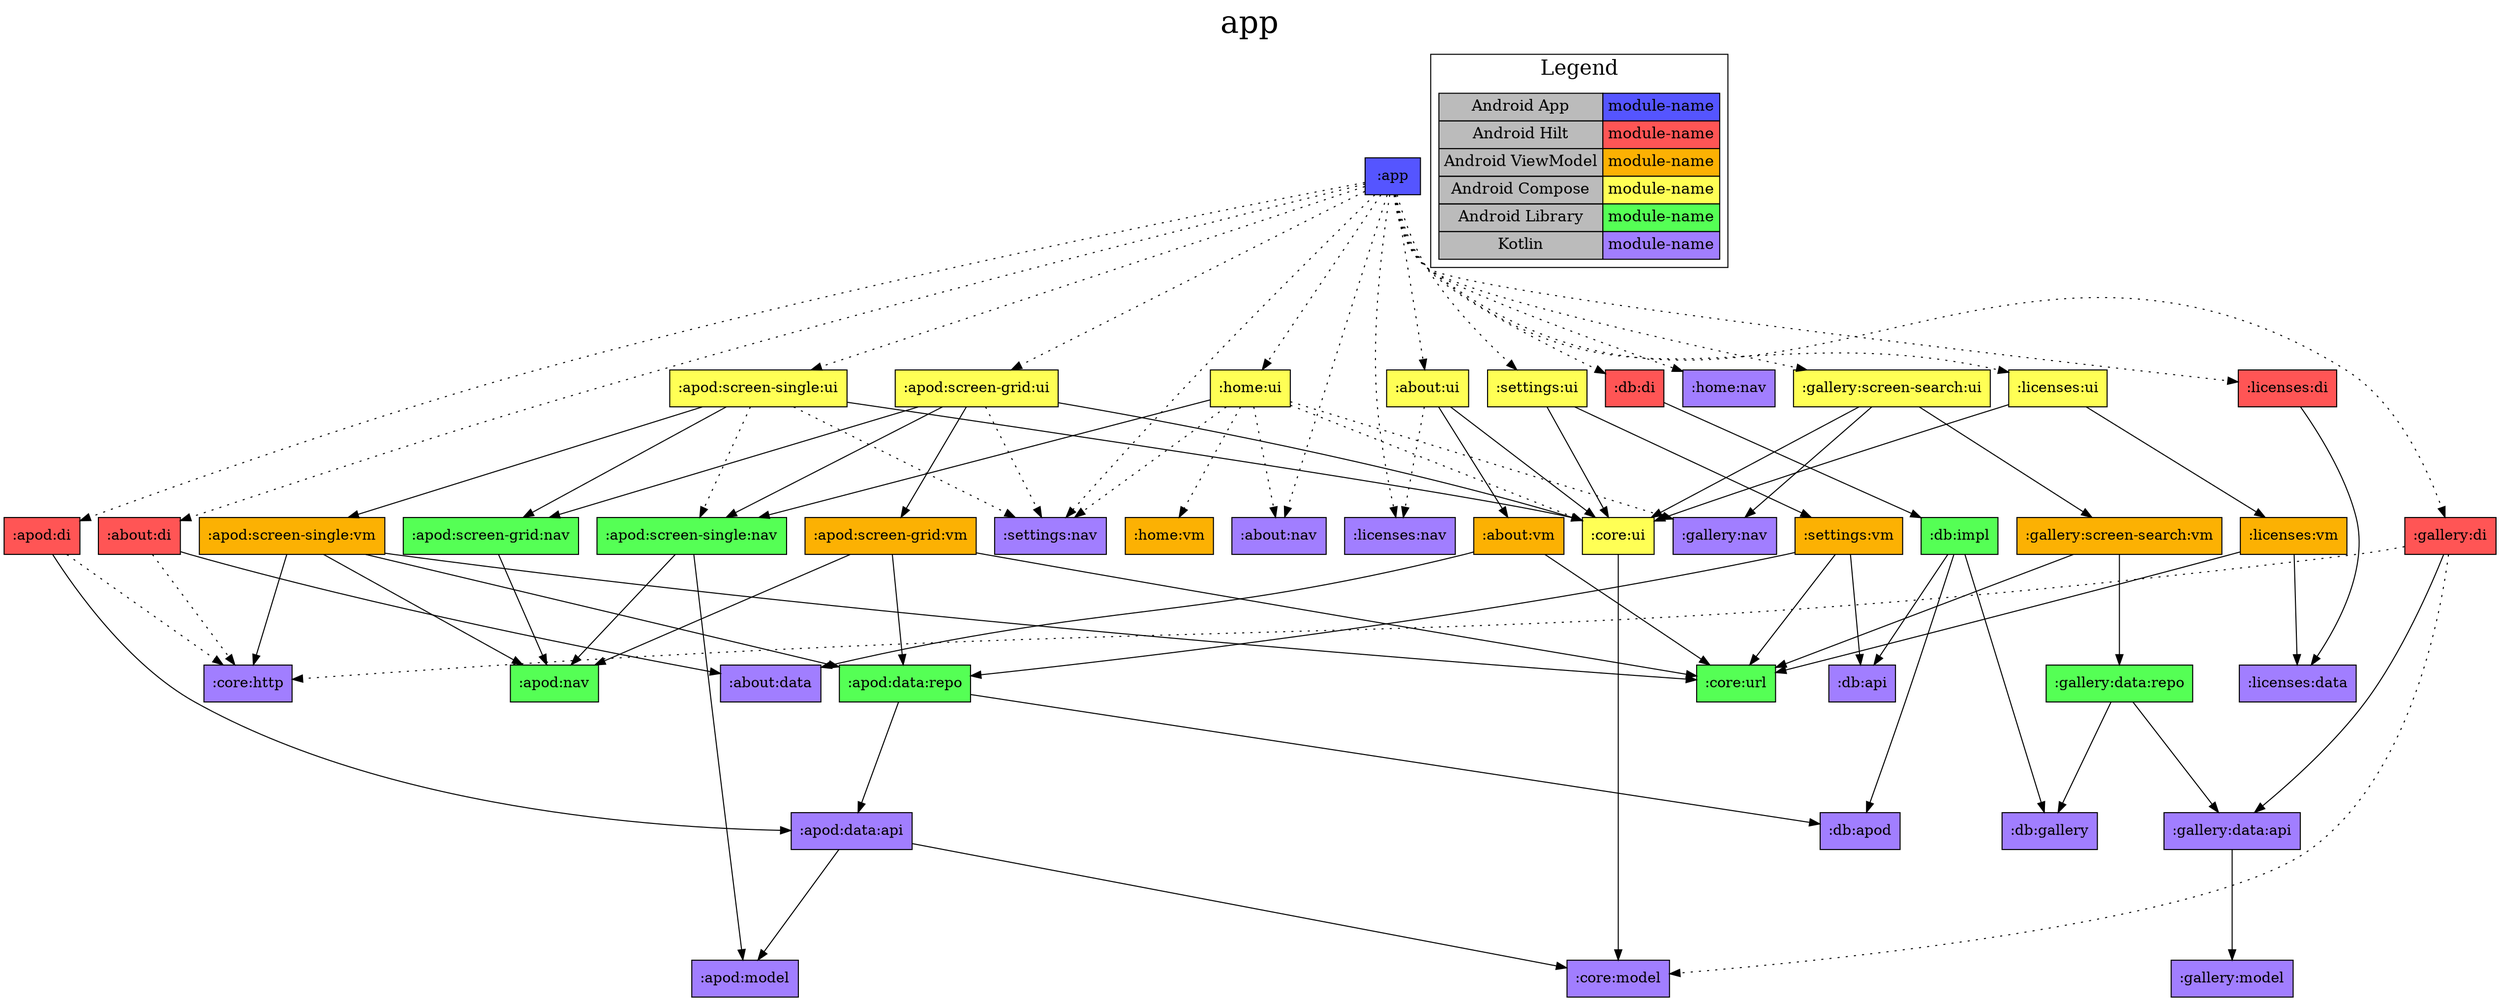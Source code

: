 digraph {
edge ["dir"="forward"]
graph ["dpi"="100","label"="app","labelloc"="t","fontsize"="30","ranksep"="1.5"]
node ["style"="filled"]
":app" ["shape"="box","fillcolor"="#5555FF"]
":about:di" ["fillcolor"="#FF5555","shape"="box"]
":about:data" ["fillcolor"="#A17EFF","shape"="box"]
":core:http" ["fillcolor"="#A17EFF","shape"="box"]
":about:nav" ["fillcolor"="#A17EFF","shape"="box"]
":about:ui" ["fillcolor"="#FFFF55","shape"="box"]
":about:vm" ["fillcolor"="#FCB103","shape"="box"]
":core:url" ["fillcolor"="#55FF55","shape"="box"]
":core:ui" ["fillcolor"="#FFFF55","shape"="box"]
":core:model" ["fillcolor"="#A17EFF","shape"="box"]
":licenses:nav" ["fillcolor"="#A17EFF","shape"="box"]
":apod:di" ["fillcolor"="#FF5555","shape"="box"]
":apod:data:api" ["fillcolor"="#A17EFF","shape"="box"]
":apod:model" ["fillcolor"="#A17EFF","shape"="box"]
":apod:screen-grid:ui" ["fillcolor"="#FFFF55","shape"="box"]
":apod:screen-grid:nav" ["fillcolor"="#55FF55","shape"="box"]
":apod:nav" ["fillcolor"="#55FF55","shape"="box"]
":apod:screen-grid:vm" ["fillcolor"="#FCB103","shape"="box"]
":apod:data:repo" ["fillcolor"="#55FF55","shape"="box"]
":db:apod" ["fillcolor"="#A17EFF","shape"="box"]
":apod:screen-single:nav" ["fillcolor"="#55FF55","shape"="box"]
":settings:nav" ["fillcolor"="#A17EFF","shape"="box"]
":apod:screen-single:ui" ["fillcolor"="#FFFF55","shape"="box"]
":apod:screen-single:vm" ["fillcolor"="#FCB103","shape"="box"]
":db:di" ["fillcolor"="#FF5555","shape"="box"]
":db:impl" ["fillcolor"="#55FF55","shape"="box"]
":db:api" ["fillcolor"="#A17EFF","shape"="box"]
":db:gallery" ["fillcolor"="#A17EFF","shape"="box"]
":gallery:di" ["fillcolor"="#FF5555","shape"="box"]
":gallery:data:api" ["fillcolor"="#A17EFF","shape"="box"]
":gallery:model" ["fillcolor"="#A17EFF","shape"="box"]
":gallery:screen-search:ui" ["fillcolor"="#FFFF55","shape"="box"]
":gallery:nav" ["fillcolor"="#A17EFF","shape"="box"]
":gallery:screen-search:vm" ["fillcolor"="#FCB103","shape"="box"]
":gallery:data:repo" ["fillcolor"="#55FF55","shape"="box"]
":home:nav" ["fillcolor"="#A17EFF","shape"="box"]
":home:ui" ["fillcolor"="#FFFF55","shape"="box"]
":home:vm" ["fillcolor"="#FCB103","shape"="box"]
":licenses:di" ["fillcolor"="#FF5555","shape"="box"]
":licenses:data" ["fillcolor"="#A17EFF","shape"="box"]
":licenses:ui" ["fillcolor"="#FFFF55","shape"="box"]
":licenses:vm" ["fillcolor"="#FCB103","shape"="box"]
":settings:ui" ["fillcolor"="#FFFF55","shape"="box"]
":settings:vm" ["fillcolor"="#FCB103","shape"="box"]
{
edge ["dir"="none"]
graph ["rank"="same"]
":app"
}
subgraph "cluster_legend" {
edge ["dir"="none"]
graph ["label"="Legend","fontsize"="20"]
"Legend" ["style"="filled","fillcolor"="#bbbbbb","shape"="none","margin"="0","fontsize"="15","label"=<
<TABLE BORDER="0" CELLBORDER="1" CELLSPACING="0" CELLPADDING="4">
<TR><TD>Android App</TD><TD BGCOLOR="#5555FF">module-name</TD></TR>
<TR><TD>Android Hilt</TD><TD BGCOLOR="#FF5555">module-name</TD></TR>
<TR><TD>Android ViewModel</TD><TD BGCOLOR="#FCB103">module-name</TD></TR>
<TR><TD>Android Compose</TD><TD BGCOLOR="#FFFF55">module-name</TD></TR>
<TR><TD>Android Library</TD><TD BGCOLOR="#55FF55">module-name</TD></TR>
<TR><TD>Kotlin</TD><TD BGCOLOR="#A17EFF">module-name</TD></TR>
</TABLE>
>]
}
":app" -> ":about:di" ["style"="dotted"]
":app" -> ":about:nav" ["style"="dotted"]
":app" -> ":about:ui" ["style"="dotted"]
":app" -> ":apod:di" ["style"="dotted"]
":app" -> ":apod:screen-grid:ui" ["style"="dotted"]
":app" -> ":apod:screen-single:ui" ["style"="dotted"]
":app" -> ":db:di" ["style"="dotted"]
":app" -> ":gallery:di" ["style"="dotted"]
":app" -> ":gallery:screen-search:ui" ["style"="dotted"]
":app" -> ":home:nav" ["style"="dotted"]
":app" -> ":home:ui" ["style"="dotted"]
":app" -> ":licenses:di" ["style"="dotted"]
":app" -> ":licenses:nav" ["style"="dotted"]
":app" -> ":licenses:ui" ["style"="dotted"]
":app" -> ":settings:nav" ["style"="dotted"]
":app" -> ":settings:ui" ["style"="dotted"]
":about:di" -> ":about:data"
":about:di" -> ":core:http" ["style"="dotted"]
":about:ui" -> ":about:vm"
":about:ui" -> ":core:ui"
":about:ui" -> ":licenses:nav" ["style"="dotted"]
":about:vm" -> ":about:data"
":about:vm" -> ":core:url"
":core:ui" -> ":core:model"
":apod:di" -> ":apod:data:api"
":apod:di" -> ":core:http" ["style"="dotted"]
":apod:data:api" -> ":apod:model"
":apod:data:api" -> ":core:model"
":apod:screen-grid:ui" -> ":apod:screen-grid:nav"
":apod:screen-grid:ui" -> ":apod:screen-grid:vm"
":apod:screen-grid:ui" -> ":apod:screen-single:nav"
":apod:screen-grid:ui" -> ":core:ui"
":apod:screen-grid:ui" -> ":settings:nav" ["style"="dotted"]
":apod:screen-grid:nav" -> ":apod:nav"
":apod:screen-grid:vm" -> ":apod:data:repo"
":apod:screen-grid:vm" -> ":apod:nav"
":apod:screen-grid:vm" -> ":core:url"
":apod:data:repo" -> ":apod:data:api"
":apod:data:repo" -> ":db:apod"
":apod:screen-single:nav" -> ":apod:model"
":apod:screen-single:nav" -> ":apod:nav"
":apod:screen-single:ui" -> ":apod:screen-grid:nav"
":apod:screen-single:ui" -> ":apod:screen-single:vm"
":apod:screen-single:ui" -> ":core:ui"
":apod:screen-single:ui" -> ":apod:screen-single:nav" ["style"="dotted"]
":apod:screen-single:ui" -> ":settings:nav" ["style"="dotted"]
":apod:screen-single:vm" -> ":apod:data:repo"
":apod:screen-single:vm" -> ":apod:nav"
":apod:screen-single:vm" -> ":core:http"
":apod:screen-single:vm" -> ":core:url"
":db:di" -> ":db:impl"
":db:impl" -> ":db:apod"
":db:impl" -> ":db:api"
":db:impl" -> ":db:gallery"
":gallery:di" -> ":gallery:data:api"
":gallery:di" -> ":core:http" ["style"="dotted"]
":gallery:di" -> ":core:model" ["style"="dotted"]
":gallery:data:api" -> ":gallery:model"
":gallery:screen-search:ui" -> ":gallery:nav"
":gallery:screen-search:ui" -> ":gallery:screen-search:vm"
":gallery:screen-search:ui" -> ":core:ui"
":gallery:screen-search:vm" -> ":gallery:data:repo"
":gallery:screen-search:vm" -> ":core:url"
":gallery:data:repo" -> ":gallery:data:api"
":gallery:data:repo" -> ":db:gallery"
":home:ui" -> ":apod:screen-single:nav"
":home:ui" -> ":about:nav" ["style"="dotted"]
":home:ui" -> ":core:ui" ["style"="dotted"]
":home:ui" -> ":gallery:nav" ["style"="dotted"]
":home:ui" -> ":home:vm" ["style"="dotted"]
":home:ui" -> ":settings:nav" ["style"="dotted"]
":licenses:di" -> ":licenses:data"
":licenses:ui" -> ":core:ui"
":licenses:ui" -> ":licenses:vm"
":licenses:vm" -> ":core:url"
":licenses:vm" -> ":licenses:data"
":settings:ui" -> ":core:ui"
":settings:ui" -> ":settings:vm"
":settings:vm" -> ":core:url"
":settings:vm" -> ":apod:data:repo"
":settings:vm" -> ":db:api"
}